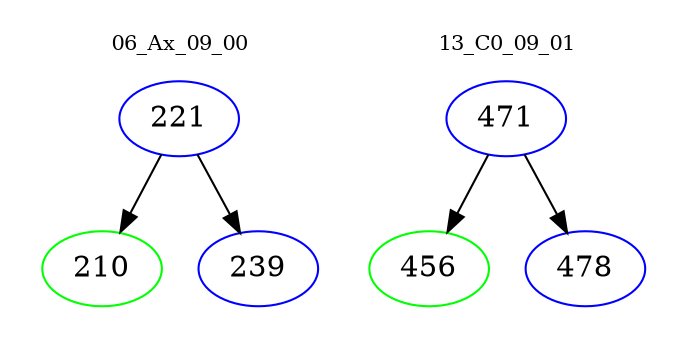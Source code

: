 digraph{
subgraph cluster_0 {
color = white
label = "06_Ax_09_00";
fontsize=10;
T0_221 [label="221", color="blue"]
T0_221 -> T0_210 [color="black"]
T0_210 [label="210", color="green"]
T0_221 -> T0_239 [color="black"]
T0_239 [label="239", color="blue"]
}
subgraph cluster_1 {
color = white
label = "13_C0_09_01";
fontsize=10;
T1_471 [label="471", color="blue"]
T1_471 -> T1_456 [color="black"]
T1_456 [label="456", color="green"]
T1_471 -> T1_478 [color="black"]
T1_478 [label="478", color="blue"]
}
}
